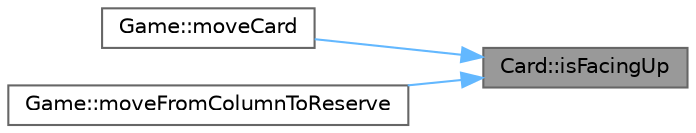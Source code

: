 digraph "Card::isFacingUp"
{
 // LATEX_PDF_SIZE
  bgcolor="transparent";
  edge [fontname=Helvetica,fontsize=10,labelfontname=Helvetica,labelfontsize=10];
  node [fontname=Helvetica,fontsize=10,shape=box,height=0.2,width=0.4];
  rankdir="RL";
  Node1 [id="Node000001",label="Card::isFacingUp",height=0.2,width=0.4,color="gray40", fillcolor="grey60", style="filled", fontcolor="black",tooltip="Checks if the card is currently facing up."];
  Node1 -> Node2 [id="edge1_Node000001_Node000002",dir="back",color="steelblue1",style="solid",tooltip=" "];
  Node2 [id="Node000002",label="Game::moveCard",height=0.2,width=0.4,color="grey40", fillcolor="white", style="filled",URL="$dd/d1f/class_game.html#a4b9ca2bc9c0a439f88d5695e284e811a",tooltip="Moves count cards from one column to another if valid."];
  Node1 -> Node3 [id="edge2_Node000001_Node000003",dir="back",color="steelblue1",style="solid",tooltip=" "];
  Node3 [id="Node000003",label="Game::moveFromColumnToReserve",height=0.2,width=0.4,color="grey40", fillcolor="white", style="filled",URL="$dd/d1f/class_game.html#ad6e590b6df3f82c228313816bd228144",tooltip="Moves top card from a column to a reserve slot if allowed."];
}
